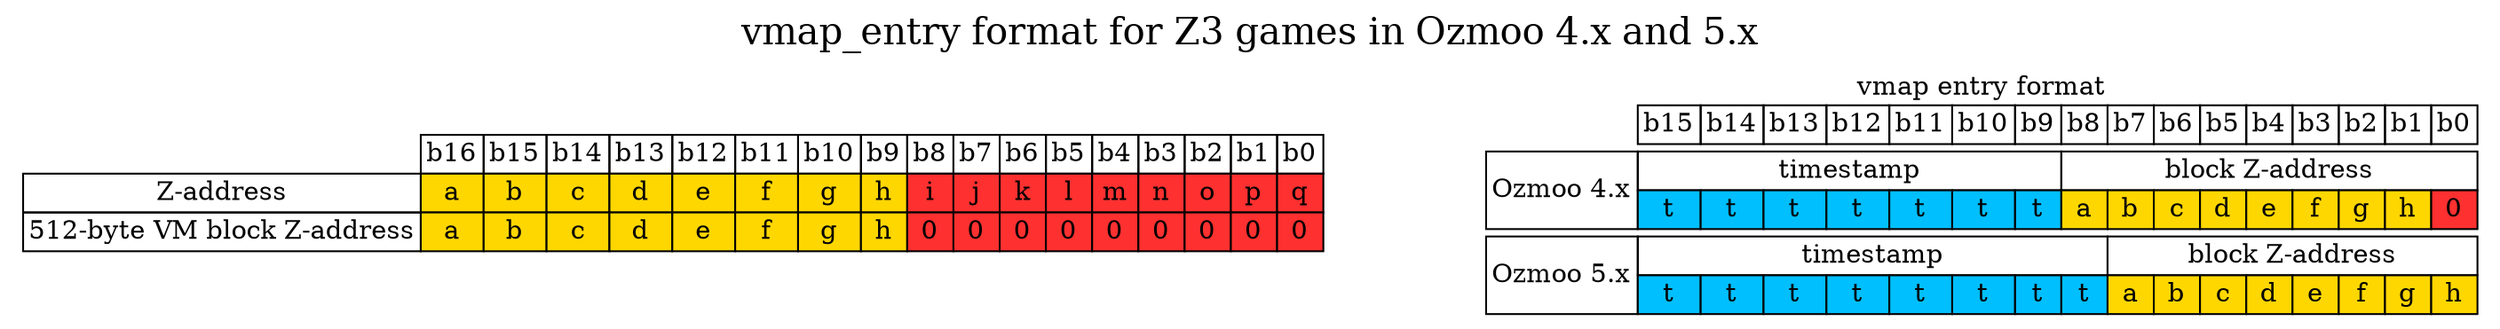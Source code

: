 digraph memory {
    graph [nodesep=1, label="vmap_entry format for Z3 games in Ozmoo 4.x and 5.x", fontsize=20, labelloc=t];
    forcelabels=true;
    node [shape=plaintext];
    rankdir=TB;

zaddress [label=<
    <table border="0" cellborder="1" cellspacing="0">
        <tr>
	    <td border="0"></td>
	    <td>b16</td>
	    <td>b15</td>
	    <td>b14</td>
	    <td>b13</td>
	    <td>b12</td>
	    <td>b11</td>
	    <td>b10</td>
	    <td>b9</td>
	    <td>b8</td>
	    <td>b7</td>
	    <td>b6</td>
	    <td>b5</td>
	    <td>b4</td>
	    <td>b3</td>
	    <td>b2</td>
	    <td>b1</td>
	    <td>b0</td>
	</tr>
	<tr>
	    <td>Z-address</td>
	    <td bgcolor="gold1">a</td>
	    <td bgcolor="gold1">b</td>
	    <td bgcolor="gold1">c</td>
	    <td bgcolor="gold1">d</td>
	    <td bgcolor="gold1">e</td>
	    <td bgcolor="gold1">f</td>
	    <td bgcolor="gold1">g</td>
	    <td bgcolor="gold1">h</td>
	    <!-- TODO: Should these be gold1? They *are* useful in a general address, just not in a block address -->
	    <td bgcolor="firebrick1">i</td>
	    <td bgcolor="firebrick1">j</td>
	    <td bgcolor="firebrick1">k</td>
	    <td bgcolor="firebrick1">l</td>
	    <td bgcolor="firebrick1">m</td>
	    <td bgcolor="firebrick1">n</td>
	    <td bgcolor="firebrick1">o</td>
	    <td bgcolor="firebrick1">p</td>
	    <td bgcolor="firebrick1">q</td>
	</tr>
	<tr>
	    <td>512-byte VM block Z-address</td>
	    <td bgcolor="gold1">a</td>
	    <td bgcolor="gold1">b</td>
	    <td bgcolor="gold1">c</td>
	    <td bgcolor="gold1">d</td>
	    <td bgcolor="gold1">e</td>
	    <td bgcolor="gold1">f</td>
	    <td bgcolor="gold1">g</td>
	    <td bgcolor="gold1">h</td>
	    <td bgcolor="firebrick1">0</td>
	    <td bgcolor="firebrick1">0</td>
	    <td bgcolor="firebrick1">0</td>
	    <td bgcolor="firebrick1">0</td>
	    <td bgcolor="firebrick1">0</td>
	    <td bgcolor="firebrick1">0</td>
	    <td bgcolor="firebrick1">0</td>
	    <td bgcolor="firebrick1">0</td>
	    <td bgcolor="firebrick1">0</td>
	</tr>
    </table>>];

    vmap [label=<
    <table border="0" cellborder="1" cellspacing="0">
	<tr>
	    <td colspan="17" border="0">vmap entry format</td>
	</tr>
	<tr>
	    <td border="0"></td>
	    <td>b15</td>
	    <td>b14</td>
	    <td>b13</td>
	    <td>b12</td>
	    <td>b11</td>
	    <td>b10</td>
	    <td>b9</td>
	    <td>b8</td>
	    <td>b7</td>
	    <td>b6</td>
	    <td>b5</td>
	    <td>b4</td>
	    <td>b3</td>
	    <td>b2</td>
	    <td>b1</td>
	    <td>b0</td>
	</tr>
	<tr cellspacing="10">
	    <td colspan="17" border="0"></td>
	</tr>
	<tr>
	    <td rowspan="2">Ozmoo 4.x</td>
	    <td colspan="7">timestamp</td>
	    <td colspan="9">block Z-address</td>
	</tr>
	<tr>
	    <td bgcolor="deepskyblue1">t</td>
	    <td bgcolor="deepskyblue1">t</td>
	    <td bgcolor="deepskyblue1">t</td>
	    <td bgcolor="deepskyblue1">t</td>
	    <td bgcolor="deepskyblue1">t</td>
	    <td bgcolor="deepskyblue1">t</td>
	    <td bgcolor="deepskyblue1">t</td>
	    <td bgcolor="gold1">a</td>
	    <td bgcolor="gold1">b</td>
	    <td bgcolor="gold1">c</td>
	    <td bgcolor="gold1">d</td>
	    <td bgcolor="gold1">e</td>
	    <td bgcolor="gold1">f</td>
	    <td bgcolor="gold1">g</td>
	    <td bgcolor="gold1">h</td>
	    <td bgcolor="firebrick1">0</td>
	</tr>
	<tr cellspacing="10">
	    <td colspan="17" border="0"></td>
	</tr>
	<tr>
	    <td rowspan="2">Ozmoo 5.x</td>
	    <td colspan="8">timestamp</td>
	    <td colspan="8">block Z-address</td>
	</tr>
	<tr>
	    <td bgcolor="deepskyblue1">t</td>
	    <td bgcolor="deepskyblue1">t</td>
	    <td bgcolor="deepskyblue1">t</td>
	    <td bgcolor="deepskyblue1">t</td>
	    <td bgcolor="deepskyblue1">t</td>
	    <td bgcolor="deepskyblue1">t</td>
	    <td bgcolor="deepskyblue1">t</td>
	    <td bgcolor="deepskyblue1">t</td>
	    <td bgcolor="gold1">a</td>
	    <td bgcolor="gold1">b</td>
	    <td bgcolor="gold1">c</td>
	    <td bgcolor="gold1">d</td>
	    <td bgcolor="gold1">e</td>
	    <td bgcolor="gold1">f</td>
	    <td bgcolor="gold1">g</td>
	    <td bgcolor="gold1">h</td>
	</tr>
    </table>>];
}

# vi: sw=4 sts=4

